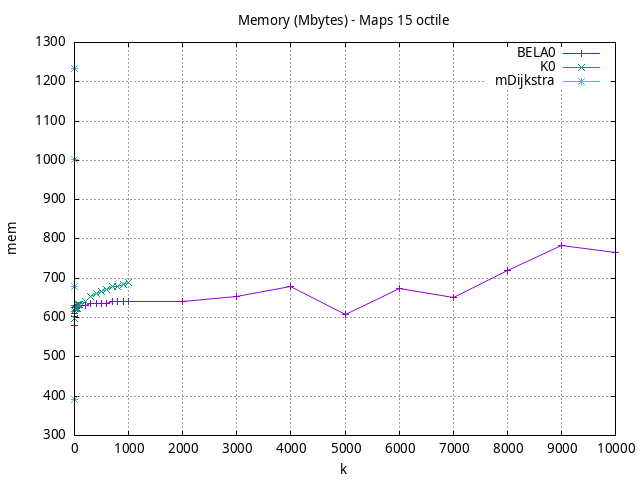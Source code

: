 #!/usr/bin/gnuplot
# -*- coding: utf-8 -*-
#
# results/maps/octile/15/random512-15.brute-force.octile.mem.gnuplot
#
# Started on 04/03/2024 23:08:29
# Author: Carlos Linares López
set grid
set xlabel "k"
set ylabel "mem"

set title "Memory (Mbytes) - Maps 15 octile"

set terminal png enhanced font "Ariel,10"
set output 'random512-15.brute-force.octile.mem.png'

plot "-" title "BELA0"      with linesp, "-" title "K0"      with linesp, "-" title "mDijkstra"      with linesp

	1 579.22
	2 603.0
	3 603.0
	4 603.0
	5 603.0
	6 610.91
	7 625.0
	8 625.0
	9 625.0
	10 625.0
	20 625.0
	30 625.0
	40 625.0
	50 625.0
	60 625.0
	70 630.22
	80 631.0
	90 631.0
	100 631.0
	200 631.35
	300 636.0
	400 636.0
	500 636.0
	600 636.0
	700 640.35
	800 641.0
	900 641.0
	1000 641.0
	2000 641.0
	3000 654.71
	4000 679.91
	5000 606.98
	6000 674.87
	7000 650.42
	8000 721.11
	9000 782.86
	10000 764.8
end
	1 598.8
	2 618.85
	3 622.0
	4 622.0
	5 622.0
	6 622.0
	7 622.0
	8 622.0
	9 622.0
	10 622.0
	20 622.0
	30 622.0
	40 622.0
	50 622.0
	60 632.12
	70 633.0
	80 633.0
	90 633.0
	100 633.0
	200 641.08
	300 653.54
	400 660.99
	500 667.55
	600 672.19
	700 678.39
	800 680.01
	900 683.47
	1000 690.2
end
	1 391.13
	2 680.17
	3 1001.12
	4 1233.49
end
